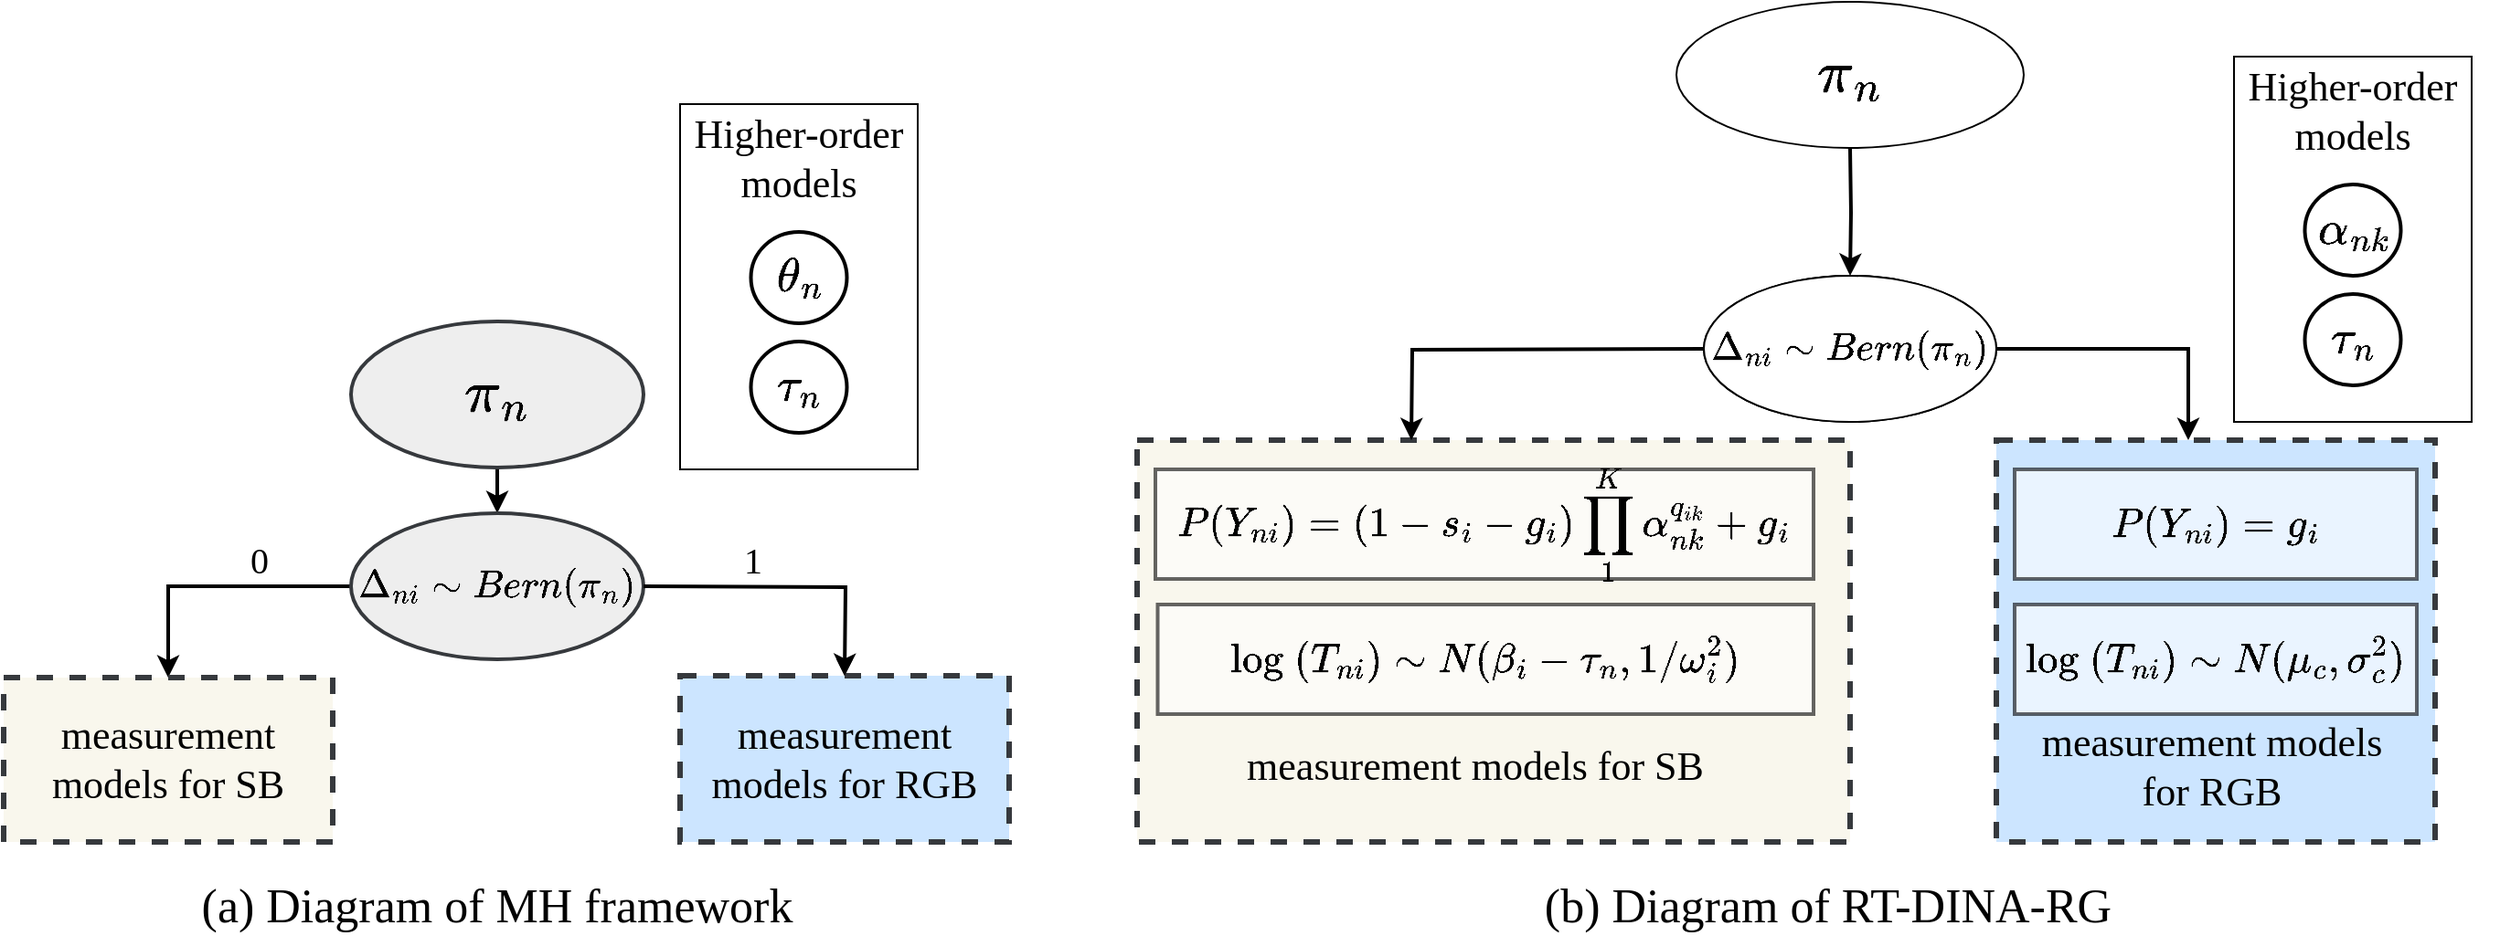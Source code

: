 <mxfile version="21.6.6" type="github" pages="2">
  <diagram name="框架" id="OGnDkvJL42xPrGmm1Utj">
    <mxGraphModel dx="2603" dy="1591" grid="1" gridSize="10" guides="1" tooltips="1" connect="1" arrows="1" fold="1" page="1" pageScale="1" pageWidth="1169" pageHeight="827" math="1" shadow="0">
      <root>
        <mxCell id="0" />
        <mxCell id="1" parent="0" />
        <mxCell id="4bTtFAIyzNLOjN1qWeBd-2" value="" style="edgeStyle=orthogonalEdgeStyle;rounded=0;orthogonalLoop=1;jettySize=auto;html=1;strokeWidth=2;" parent="1" source="4bTtFAIyzNLOjN1qWeBd-3" target="4bTtFAIyzNLOjN1qWeBd-6" edge="1">
          <mxGeometry relative="1" as="geometry" />
        </mxCell>
        <mxCell id="4bTtFAIyzNLOjN1qWeBd-3" value="$$\pi_n$$" style="ellipse;whiteSpace=wrap;html=1;fillColor=#eeeeee;strokeColor=#36393d;fontSize=28;strokeWidth=2;" parent="1" vertex="1">
          <mxGeometry x="80" y="155" width="160" height="80" as="geometry" />
        </mxCell>
        <mxCell id="4bTtFAIyzNLOjN1qWeBd-4" style="edgeStyle=orthogonalEdgeStyle;rounded=0;orthogonalLoop=1;jettySize=auto;html=1;strokeWidth=2;" parent="1" source="4bTtFAIyzNLOjN1qWeBd-6" target="4bTtFAIyzNLOjN1qWeBd-7" edge="1">
          <mxGeometry relative="1" as="geometry">
            <mxPoint x="-40" y="420" as="targetPoint" />
          </mxGeometry>
        </mxCell>
        <mxCell id="4bTtFAIyzNLOjN1qWeBd-5" style="edgeStyle=orthogonalEdgeStyle;rounded=0;orthogonalLoop=1;jettySize=auto;html=1;" parent="1" source="4bTtFAIyzNLOjN1qWeBd-6" target="4bTtFAIyzNLOjN1qWeBd-8" edge="1">
          <mxGeometry relative="1" as="geometry" />
        </mxCell>
        <mxCell id="4bTtFAIyzNLOjN1qWeBd-6" value="$$ \Delta_{ni} \sim&amp;nbsp; Bern(\pi_{n})$$" style="ellipse;whiteSpace=wrap;html=1;fillColor=#eeeeee;strokeColor=#36393d;fontSize=18;strokeWidth=2;" parent="1" vertex="1">
          <mxGeometry x="80" y="260" width="160" height="80" as="geometry" />
        </mxCell>
        <mxCell id="4bTtFAIyzNLOjN1qWeBd-7" value="&lt;font style=&quot;font-size: 22px;&quot;&gt;measurement models for SB&lt;/font&gt;" style="rounded=0;whiteSpace=wrap;html=1;dashed=1;strokeWidth=3;fillColor=#f9f7ed;strokeColor=#36393d;fontSize=12;fontFamily=Times New Roman;" parent="1" vertex="1">
          <mxGeometry x="-110" y="350" width="180" height="90" as="geometry" />
        </mxCell>
        <mxCell id="4bTtFAIyzNLOjN1qWeBd-8" value="&lt;font style=&quot;font-size: 22px;&quot; face=&quot;Times New Roman&quot;&gt;measurement models for RGB&lt;/font&gt;" style="rounded=0;whiteSpace=wrap;html=1;dashed=1;strokeWidth=3;fillColor=#cce5ff;strokeColor=#36393d;align=center;" parent="1" vertex="1">
          <mxGeometry x="260" y="349" width="180" height="91" as="geometry" />
        </mxCell>
        <mxCell id="4bTtFAIyzNLOjN1qWeBd-9" value="0" style="text;html=1;strokeColor=none;fillColor=none;align=center;verticalAlign=middle;whiteSpace=wrap;rounded=0;fontSize=20;fontFamily=Times New Roman;" parent="1" vertex="1">
          <mxGeometry y="270" width="60" height="30" as="geometry" />
        </mxCell>
        <mxCell id="4bTtFAIyzNLOjN1qWeBd-10" value="1" style="text;html=1;strokeColor=none;fillColor=none;align=center;verticalAlign=middle;whiteSpace=wrap;rounded=0;fontSize=20;fontFamily=Times New Roman;" parent="1" vertex="1">
          <mxGeometry x="270" y="270" width="60" height="30" as="geometry" />
        </mxCell>
        <mxCell id="4bTtFAIyzNLOjN1qWeBd-16" style="edgeStyle=orthogonalEdgeStyle;rounded=0;orthogonalLoop=1;jettySize=auto;html=1;strokeWidth=2;" parent="1" edge="1">
          <mxGeometry relative="1" as="geometry">
            <mxPoint x="240" y="300" as="sourcePoint" />
            <mxPoint x="350" y="349" as="targetPoint" />
          </mxGeometry>
        </mxCell>
        <mxCell id="4bTtFAIyzNLOjN1qWeBd-19" value="(a) Diagram of MH framework" style="text;html=1;strokeColor=none;fillColor=none;align=center;verticalAlign=middle;whiteSpace=wrap;rounded=0;fontSize=26;fontFamily=Times New Roman;" parent="1" vertex="1">
          <mxGeometry x="-55" y="460" width="430" height="30" as="geometry" />
        </mxCell>
        <mxCell id="WP_JJCIQm6tYKDnGJjak-1" value="" style="edgeStyle=orthogonalEdgeStyle;rounded=0;orthogonalLoop=1;jettySize=auto;html=1;strokeWidth=2;" edge="1" parent="1" target="WP_JJCIQm6tYKDnGJjak-4">
          <mxGeometry relative="1" as="geometry">
            <mxPoint x="900" y="60" as="sourcePoint" />
          </mxGeometry>
        </mxCell>
        <mxCell id="WP_JJCIQm6tYKDnGJjak-3" style="edgeStyle=orthogonalEdgeStyle;rounded=0;orthogonalLoop=1;jettySize=auto;html=1;strokeWidth=2;" edge="1" parent="1" source="WP_JJCIQm6tYKDnGJjak-4" target="WP_JJCIQm6tYKDnGJjak-9">
          <mxGeometry relative="1" as="geometry">
            <Array as="points">
              <mxPoint x="1085" y="170" />
            </Array>
          </mxGeometry>
        </mxCell>
        <mxCell id="WP_JJCIQm6tYKDnGJjak-4" value="$$ \Delta_{ni} \sim&amp;nbsp; Bern(\pi_{ni})$$" style="ellipse;whiteSpace=wrap;html=1;fontSize=15;" vertex="1" parent="1">
          <mxGeometry x="820" y="130" width="160" height="80" as="geometry" />
        </mxCell>
        <mxCell id="WP_JJCIQm6tYKDnGJjak-5" value="" style="rounded=0;whiteSpace=wrap;html=1;dashed=1;strokeWidth=3;fillColor=#f9f7ed;strokeColor=#36393d;" vertex="1" parent="1">
          <mxGeometry x="510" y="220" width="390" height="220" as="geometry" />
        </mxCell>
        <mxCell id="WP_JJCIQm6tYKDnGJjak-6" value="&lt;div style=&quot;border-color: var(--border-color); font-size: 22px;&quot;&gt;$$P(Y_{ni} ) = (1-s_i-g_i) \prod_1^K \alpha_{nk}^{q_{ik}} +g_i$$&lt;/div&gt;" style="rounded=0;whiteSpace=wrap;html=1;fontFamily=Times New Roman;fontSize=22;strokeWidth=2;opacity=60;" vertex="1" parent="1">
          <mxGeometry x="520" y="236" width="360" height="60" as="geometry" />
        </mxCell>
        <mxCell id="WP_JJCIQm6tYKDnGJjak-7" value="$$\text{log&lt;br style=&quot;font-size: 22px;&quot;&gt;}(T_{ni}) \sim N(\beta_i - \tau_n, 1/\omega_i^2)$$" style="rounded=0;whiteSpace=wrap;html=1;fontFamily=Times New Roman;fontSize=22;strokeWidth=2;opacity=60;" vertex="1" parent="1">
          <mxGeometry x="521.25" y="310" width="358.75" height="60" as="geometry" />
        </mxCell>
        <mxCell id="WP_JJCIQm6tYKDnGJjak-8" value="measurement models for SB" style="text;html=1;align=center;verticalAlign=middle;whiteSpace=wrap;rounded=0;fontSize=22;fontFamily=Times New Roman;" vertex="1" parent="1">
          <mxGeometry x="550" y="384" width="290" height="30" as="geometry" />
        </mxCell>
        <mxCell id="WP_JJCIQm6tYKDnGJjak-9" value="" style="rounded=0;whiteSpace=wrap;html=1;dashed=1;strokeWidth=3;fillColor=#cce5ff;strokeColor=#36393d;" vertex="1" parent="1">
          <mxGeometry x="980" y="220" width="240" height="220" as="geometry" />
        </mxCell>
        <mxCell id="WP_JJCIQm6tYKDnGJjak-10" value="$$P(Y_{ni} ) =g_i$$" style="rounded=0;whiteSpace=wrap;html=1;fontFamily=Times New Roman;fontSize=22;strokeWidth=2;opacity=60;" vertex="1" parent="1">
          <mxGeometry x="990" y="236" width="220" height="60" as="geometry" />
        </mxCell>
        <mxCell id="WP_JJCIQm6tYKDnGJjak-12" style="edgeStyle=orthogonalEdgeStyle;rounded=0;orthogonalLoop=1;jettySize=auto;html=1;strokeWidth=2;" edge="1" parent="1">
          <mxGeometry relative="1" as="geometry">
            <mxPoint x="660" y="220" as="targetPoint" />
            <mxPoint x="820" y="170" as="sourcePoint" />
          </mxGeometry>
        </mxCell>
        <mxCell id="WP_JJCIQm6tYKDnGJjak-17" value="$$\pi_n$$" style="ellipse;whiteSpace=wrap;html=1;fontSize=28;" vertex="1" parent="1">
          <mxGeometry x="805" y="-20" width="190" height="80" as="geometry" />
        </mxCell>
        <mxCell id="WP_JJCIQm6tYKDnGJjak-18" value="$$ \Delta_{ni} \sim&amp;nbsp; Bern(\pi_{n})$$" style="ellipse;whiteSpace=wrap;html=1;fontSize=18;" vertex="1" parent="1">
          <mxGeometry x="820" y="130" width="160" height="80" as="geometry" />
        </mxCell>
        <mxCell id="WP_JJCIQm6tYKDnGJjak-20" value="measurement models &lt;br style=&quot;font-size: 22px;&quot;&gt;for RGB" style="text;html=1;align=center;verticalAlign=middle;whiteSpace=wrap;rounded=0;fontSize=22;fontFamily=Times New Roman;" vertex="1" parent="1">
          <mxGeometry x="997.5" y="384" width="200" height="30" as="geometry" />
        </mxCell>
        <mxCell id="WP_JJCIQm6tYKDnGJjak-21" value="$$\text{log&lt;br style=&quot;font-size: 22px;&quot;&gt;&lt;br style=&quot;font-size: 22px;&quot;&gt;&lt;br style=&quot;font-size: 22px;&quot;&gt;}(T_{ni}) \sim N(\mu_c, \sigma_c^2)$$" style="rounded=0;whiteSpace=wrap;html=1;fontFamily=Times New Roman;fontSize=22;strokeWidth=2;opacity=60;" vertex="1" parent="1">
          <mxGeometry x="990" y="310" width="220" height="60" as="geometry" />
        </mxCell>
        <mxCell id="WP_JJCIQm6tYKDnGJjak-23" value="" style="rounded=0;whiteSpace=wrap;html=1;" vertex="1" parent="1">
          <mxGeometry x="1110" y="10" width="130" height="200" as="geometry" />
        </mxCell>
        <mxCell id="WP_JJCIQm6tYKDnGJjak-27" value="Higher-order models" style="text;html=1;strokeColor=none;fillColor=none;align=center;verticalAlign=middle;whiteSpace=wrap;rounded=0;fontFamily=Times New Roman;fontSize=22;" vertex="1" parent="1">
          <mxGeometry x="1111.25" y="20" width="127.5" height="40" as="geometry" />
        </mxCell>
        <mxCell id="WP_JJCIQm6tYKDnGJjak-34" value="$$\alpha_{nk}$$" style="ellipse;whiteSpace=wrap;html=1;fontSize=22;strokeWidth=2;" vertex="1" parent="1">
          <mxGeometry x="1148.75" y="80" width="52.5" height="50" as="geometry" />
        </mxCell>
        <mxCell id="WP_JJCIQm6tYKDnGJjak-35" value="$$\tau_n$$" style="ellipse;whiteSpace=wrap;html=1;fontSize=22;strokeWidth=2;" vertex="1" parent="1">
          <mxGeometry x="1148.75" y="140" width="52.5" height="50" as="geometry" />
        </mxCell>
        <mxCell id="WP_JJCIQm6tYKDnGJjak-36" value="(b) Diagram of RT-DINA-RG" style="text;html=1;strokeColor=none;fillColor=none;align=center;verticalAlign=middle;whiteSpace=wrap;rounded=0;fontSize=26;fontFamily=Times New Roman;" vertex="1" parent="1">
          <mxGeometry x="672.5" y="460" width="430" height="30" as="geometry" />
        </mxCell>
        <mxCell id="AoV7QKmaLYz_BvqedCYY-1" value="" style="rounded=0;whiteSpace=wrap;html=1;" vertex="1" parent="1">
          <mxGeometry x="260" y="36" width="130" height="200" as="geometry" />
        </mxCell>
        <mxCell id="AoV7QKmaLYz_BvqedCYY-2" value="Higher-order models" style="text;html=1;strokeColor=none;fillColor=none;align=center;verticalAlign=middle;whiteSpace=wrap;rounded=0;fontFamily=Times New Roman;fontSize=22;" vertex="1" parent="1">
          <mxGeometry x="261.25" y="46" width="127.5" height="40" as="geometry" />
        </mxCell>
        <mxCell id="AoV7QKmaLYz_BvqedCYY-3" value="$$\theta_{n}$$" style="ellipse;whiteSpace=wrap;html=1;fontSize=22;strokeWidth=2;" vertex="1" parent="1">
          <mxGeometry x="298.75" y="106" width="52.5" height="50" as="geometry" />
        </mxCell>
        <mxCell id="AoV7QKmaLYz_BvqedCYY-4" value="$$\tau_n$$" style="ellipse;whiteSpace=wrap;html=1;fontSize=22;strokeWidth=2;" vertex="1" parent="1">
          <mxGeometry x="298.75" y="166" width="52.5" height="50" as="geometry" />
        </mxCell>
      </root>
    </mxGraphModel>
  </diagram>
  <diagram id="lS-dwkagasM95WuxD9at" name="DINA+E">
    <mxGraphModel dx="2603" dy="764" grid="1" gridSize="10" guides="1" tooltips="1" connect="1" arrows="1" fold="1" page="1" pageScale="1" pageWidth="1169" pageHeight="827" math="1" shadow="0">
      <root>
        <mxCell id="0" />
        <mxCell id="1" parent="0" />
        <mxCell id="rM3TlN1IYJunp9uwzw3K-1" value="" style="edgeStyle=orthogonalEdgeStyle;rounded=0;orthogonalLoop=1;jettySize=auto;html=1;strokeWidth=2;" parent="1" target="rM3TlN1IYJunp9uwzw3K-5" edge="1">
          <mxGeometry relative="1" as="geometry">
            <mxPoint x="500" y="342" as="sourcePoint" />
          </mxGeometry>
        </mxCell>
        <mxCell id="rM3TlN1IYJunp9uwzw3K-3" style="edgeStyle=orthogonalEdgeStyle;rounded=0;orthogonalLoop=1;jettySize=auto;html=1;" parent="1" source="rM3TlN1IYJunp9uwzw3K-5" target="rM3TlN1IYJunp9uwzw3K-6" edge="1">
          <mxGeometry relative="1" as="geometry">
            <mxPoint x="300" y="572" as="targetPoint" />
          </mxGeometry>
        </mxCell>
        <mxCell id="rM3TlN1IYJunp9uwzw3K-4" style="edgeStyle=orthogonalEdgeStyle;rounded=0;orthogonalLoop=1;jettySize=auto;html=1;strokeWidth=2;" parent="1" source="rM3TlN1IYJunp9uwzw3K-5" target="rM3TlN1IYJunp9uwzw3K-10" edge="1">
          <mxGeometry relative="1" as="geometry">
            <Array as="points">
              <mxPoint x="685" y="452" />
            </Array>
          </mxGeometry>
        </mxCell>
        <mxCell id="rM3TlN1IYJunp9uwzw3K-5" value="$$ \Delta_{ni} \sim&amp;nbsp; Bern(\pi_{ni})$$" style="ellipse;whiteSpace=wrap;html=1;fontSize=15;" parent="1" vertex="1">
          <mxGeometry x="420" y="412" width="160" height="80" as="geometry" />
        </mxCell>
        <mxCell id="rM3TlN1IYJunp9uwzw3K-6" value="" style="rounded=0;whiteSpace=wrap;html=1;dashed=1;strokeWidth=3;fillColor=#f9f7ed;strokeColor=#36393d;" parent="1" vertex="1">
          <mxGeometry x="110" y="502" width="300" height="230" as="geometry" />
        </mxCell>
        <mxCell id="rM3TlN1IYJunp9uwzw3K-7" value="&lt;div style=&quot;border-color: var(--border-color); font-size: 18px;&quot;&gt;$$P(Y_{ni} ) = (1-s_i-g_i) \prod_1^K \alpha_{nk}^{q_{ik}} +g_i$$&lt;/div&gt;" style="rounded=0;whiteSpace=wrap;html=1;fontFamily=Times New Roman;fontSize=18;strokeWidth=2;opacity=60;" parent="1" vertex="1">
          <mxGeometry x="120" y="518" width="275" height="60" as="geometry" />
        </mxCell>
        <mxCell id="rM3TlN1IYJunp9uwzw3K-8" value="$$\text{log&lt;br style=&quot;border-color: var(--border-color);&quot;&gt;}(T_{ni}) \sim N(\beta_i - \tau_n, 1/\omega_i^2)$$" style="rounded=0;whiteSpace=wrap;html=1;fontFamily=Times New Roman;fontSize=18;strokeWidth=2;opacity=60;" parent="1" vertex="1">
          <mxGeometry x="121.25" y="592" width="272.5" height="60" as="geometry" />
        </mxCell>
        <mxCell id="rM3TlN1IYJunp9uwzw3K-9" value="measurement models for SB" style="text;html=1;align=center;verticalAlign=middle;whiteSpace=wrap;rounded=0;fontSize=22;fontFamily=Times New Roman;" parent="1" vertex="1">
          <mxGeometry x="157.5" y="670" width="200" height="30" as="geometry" />
        </mxCell>
        <mxCell id="rM3TlN1IYJunp9uwzw3K-10" value="" style="rounded=0;whiteSpace=wrap;html=1;dashed=1;strokeWidth=3;fillColor=#cce5ff;strokeColor=#36393d;" parent="1" vertex="1">
          <mxGeometry x="580" y="502" width="240" height="230" as="geometry" />
        </mxCell>
        <mxCell id="rM3TlN1IYJunp9uwzw3K-11" value="$$P(Y_{ni} ) =d_i$$" style="rounded=0;whiteSpace=wrap;html=1;fontFamily=Times New Roman;fontSize=17;strokeWidth=2;opacity=60;" parent="1" vertex="1">
          <mxGeometry x="602.5" y="518" width="187.5" height="60" as="geometry" />
        </mxCell>
        <mxCell id="rM3TlN1IYJunp9uwzw3K-14" style="edgeStyle=orthogonalEdgeStyle;rounded=0;orthogonalLoop=1;jettySize=auto;html=1;strokeWidth=2;" parent="1" edge="1">
          <mxGeometry relative="1" as="geometry">
            <mxPoint x="260" y="502" as="targetPoint" />
            <mxPoint x="420" y="452" as="sourcePoint" />
          </mxGeometry>
        </mxCell>
        <mxCell id="rM3TlN1IYJunp9uwzw3K-15" value="" style="rounded=0;whiteSpace=wrap;html=1;" parent="1" vertex="1">
          <mxGeometry x="710" y="262" width="216.25" height="220" as="geometry" />
        </mxCell>
        <mxCell id="rM3TlN1IYJunp9uwzw3K-16" style="edgeStyle=orthogonalEdgeStyle;rounded=0;orthogonalLoop=1;jettySize=auto;html=1;entryX=1;entryY=0.5;entryDx=0;entryDy=0;curved=1;strokeWidth=1;startArrow=classic;startFill=1;" parent="1" source="rM3TlN1IYJunp9uwzw3K-17" target="rM3TlN1IYJunp9uwzw3K-23" edge="1">
          <mxGeometry relative="1" as="geometry">
            <Array as="points">
              <mxPoint x="889.25" y="387" />
              <mxPoint x="889.25" y="447" />
            </Array>
          </mxGeometry>
        </mxCell>
        <mxCell id="rM3TlN1IYJunp9uwzw3K-17" value="$$\tau_n$$" style="ellipse;whiteSpace=wrap;html=1;fontSize=15;strokeWidth=2;" parent="1" vertex="1">
          <mxGeometry x="816.25" y="362" width="52.5" height="50" as="geometry" />
        </mxCell>
        <mxCell id="rM3TlN1IYJunp9uwzw3K-18" style="edgeStyle=orthogonalEdgeStyle;rounded=0;orthogonalLoop=1;jettySize=auto;html=1;entryX=1;entryY=0.5;entryDx=0;entryDy=0;curved=1;startArrow=classicThin;startFill=1;strokeWidth=1;" parent="1" source="rM3TlN1IYJunp9uwzw3K-21" target="rM3TlN1IYJunp9uwzw3K-17" edge="1">
          <mxGeometry relative="1" as="geometry">
            <Array as="points">
              <mxPoint x="889.25" y="327" />
              <mxPoint x="889.25" y="387" />
            </Array>
          </mxGeometry>
        </mxCell>
        <mxCell id="rM3TlN1IYJunp9uwzw3K-19" style="edgeStyle=orthogonalEdgeStyle;rounded=0;orthogonalLoop=1;jettySize=auto;html=1;entryX=1;entryY=0.5;entryDx=0;entryDy=0;curved=1;startArrow=classic;startFill=1;strokeWidth=1;" parent="1" source="rM3TlN1IYJunp9uwzw3K-21" target="rM3TlN1IYJunp9uwzw3K-23" edge="1">
          <mxGeometry relative="1" as="geometry">
            <Array as="points">
              <mxPoint x="911.25" y="327" />
              <mxPoint x="911.25" y="447" />
            </Array>
          </mxGeometry>
        </mxCell>
        <mxCell id="rM3TlN1IYJunp9uwzw3K-20" value="" style="edgeStyle=orthogonalEdgeStyle;rounded=0;orthogonalLoop=1;jettySize=auto;html=1;entryX=1;entryY=0.5;entryDx=0;entryDy=0;" parent="1" source="rM3TlN1IYJunp9uwzw3K-21" target="rM3TlN1IYJunp9uwzw3K-24" edge="1">
          <mxGeometry relative="1" as="geometry">
            <mxPoint x="786.25" y="327" as="targetPoint" />
          </mxGeometry>
        </mxCell>
        <mxCell id="rM3TlN1IYJunp9uwzw3K-21" value="$$\theta_n$$" style="ellipse;whiteSpace=wrap;html=1;fontSize=15;strokeWidth=2;" parent="1" vertex="1">
          <mxGeometry x="816.25" y="302" width="52.5" height="50" as="geometry" />
        </mxCell>
        <mxCell id="rM3TlN1IYJunp9uwzw3K-22" value="Higher-order models" style="text;html=1;align=center;verticalAlign=middle;whiteSpace=wrap;rounded=0;fontFamily=Times New Roman;fontSize=20;" parent="1" vertex="1">
          <mxGeometry x="736.25" y="262" width="181.25" height="40" as="geometry" />
        </mxCell>
        <mxCell id="rM3TlN1IYJunp9uwzw3K-23" value="$$\upsilon_n$$" style="ellipse;whiteSpace=wrap;html=1;fontSize=15;strokeWidth=2;" parent="1" vertex="1">
          <mxGeometry x="816.25" y="422" width="52.5" height="50" as="geometry" />
        </mxCell>
        <mxCell id="rM3TlN1IYJunp9uwzw3K-24" value="$$\alpha_{nk}$$" style="ellipse;whiteSpace=wrap;html=1;fontSize=15;strokeWidth=2;" parent="1" vertex="1">
          <mxGeometry x="736.25" y="302" width="52.5" height="50" as="geometry" />
        </mxCell>
        <mxCell id="STB15cC-7emokYP_P-Dr-27" value="$$logit(\pi_{ni}) = \upsilon_n - \zeta_i$$" style="ellipse;whiteSpace=wrap;html=1;fontSize=18;" parent="1" vertex="1">
          <mxGeometry x="405" y="262" width="190" height="80" as="geometry" />
        </mxCell>
        <mxCell id="STB15cC-7emokYP_P-Dr-28" value="$$ \Delta_{ni} \sim&amp;nbsp; Bern(\pi_{ni})$$" style="ellipse;whiteSpace=wrap;html=1;fontSize=18;" parent="1" vertex="1">
          <mxGeometry x="420" y="412" width="160" height="80" as="geometry" />
        </mxCell>
        <mxCell id="STB15cC-7emokYP_P-Dr-37" value="measurement models &lt;br style=&quot;font-size: 22px;&quot;&gt;for RGB" style="text;html=1;align=center;verticalAlign=middle;whiteSpace=wrap;rounded=0;fontSize=22;fontFamily=Times New Roman;" parent="1" vertex="1">
          <mxGeometry x="597.5" y="668" width="200" height="30" as="geometry" />
        </mxCell>
        <mxCell id="STB15cC-7emokYP_P-Dr-40" value="$$\text{log&lt;br style=&quot;border-color: var(--border-color);&quot;&gt;&lt;br style=&quot;border-color: var(--border-color);&quot;&gt;&lt;br style=&quot;border-color: var(--border-color);&quot;&gt;}(T_{ni}) \sim N(\mu_c, \sigma_c^2)$$" style="rounded=0;whiteSpace=wrap;html=1;fontFamily=Times New Roman;fontSize=18;strokeWidth=2;opacity=60;" parent="1" vertex="1">
          <mxGeometry x="603.75" y="592" width="185" height="60" as="geometry" />
        </mxCell>
        <mxCell id="rLwMXcEuYqJB-eRIKyxM-2" value="(b) Diagram of DINA+E model" style="text;html=1;strokeColor=none;fillColor=none;align=center;verticalAlign=middle;whiteSpace=wrap;rounded=0;fontSize=26;fontFamily=Times New Roman;" parent="1" vertex="1">
          <mxGeometry x="295" y="762" width="430" height="30" as="geometry" />
        </mxCell>
        <mxCell id="FrArvJpslSiAzsVzANVW-1" value="" style="rounded=0;whiteSpace=wrap;html=1;" vertex="1" parent="1">
          <mxGeometry x="-165" y="318" width="155" height="260" as="geometry" />
        </mxCell>
        <mxCell id="FrArvJpslSiAzsVzANVW-2" value="" style="edgeStyle=orthogonalEdgeStyle;rounded=0;orthogonalLoop=1;jettySize=auto;html=1;strokeWidth=2;" edge="1" parent="1" source="FrArvJpslSiAzsVzANVW-3" target="FrArvJpslSiAzsVzANVW-6">
          <mxGeometry relative="1" as="geometry" />
        </mxCell>
        <mxCell id="FrArvJpslSiAzsVzANVW-3" value="$$logit(\pi_{ni}) = \upsilon_n - \zeta_i$$" style="ellipse;whiteSpace=wrap;html=1;fillColor=#eeeeee;strokeColor=#36393d;fontSize=18;strokeWidth=2;" vertex="1" parent="1">
          <mxGeometry x="-420" y="443" width="199" height="80" as="geometry" />
        </mxCell>
        <mxCell id="FrArvJpslSiAzsVzANVW-4" style="edgeStyle=orthogonalEdgeStyle;rounded=0;orthogonalLoop=1;jettySize=auto;html=1;strokeWidth=2;" edge="1" parent="1" source="FrArvJpslSiAzsVzANVW-6" target="FrArvJpslSiAzsVzANVW-7">
          <mxGeometry relative="1" as="geometry">
            <mxPoint x="-520" y="708" as="targetPoint" />
          </mxGeometry>
        </mxCell>
        <mxCell id="FrArvJpslSiAzsVzANVW-5" style="edgeStyle=orthogonalEdgeStyle;rounded=0;orthogonalLoop=1;jettySize=auto;html=1;" edge="1" parent="1" source="FrArvJpslSiAzsVzANVW-6" target="FrArvJpslSiAzsVzANVW-8">
          <mxGeometry relative="1" as="geometry" />
        </mxCell>
        <mxCell id="FrArvJpslSiAzsVzANVW-6" value="$$ \Delta_{ni} \sim&amp;nbsp; Bern(\pi_{ni})$$" style="ellipse;whiteSpace=wrap;html=1;fillColor=#eeeeee;strokeColor=#36393d;fontSize=18;strokeWidth=2;" vertex="1" parent="1">
          <mxGeometry x="-400" y="548" width="160" height="80" as="geometry" />
        </mxCell>
        <mxCell id="FrArvJpslSiAzsVzANVW-7" value="&lt;font style=&quot;font-size: 22px;&quot;&gt;measurement models for SB&lt;/font&gt;" style="rounded=0;whiteSpace=wrap;html=1;dashed=1;strokeWidth=3;fillColor=#f9f7ed;strokeColor=#36393d;fontSize=12;fontFamily=Times New Roman;" vertex="1" parent="1">
          <mxGeometry x="-590" y="638" width="180" height="90" as="geometry" />
        </mxCell>
        <mxCell id="FrArvJpslSiAzsVzANVW-8" value="&lt;font style=&quot;font-size: 22px;&quot; face=&quot;Times New Roman&quot;&gt;measurement models for RGB&lt;/font&gt;" style="rounded=0;whiteSpace=wrap;html=1;dashed=1;strokeWidth=3;fillColor=#cce5ff;strokeColor=#36393d;align=center;" vertex="1" parent="1">
          <mxGeometry x="-220" y="637" width="180" height="91" as="geometry" />
        </mxCell>
        <mxCell id="FrArvJpslSiAzsVzANVW-9" value="0" style="text;html=1;strokeColor=none;fillColor=none;align=center;verticalAlign=middle;whiteSpace=wrap;rounded=0;fontSize=20;fontFamily=Times New Roman;" vertex="1" parent="1">
          <mxGeometry x="-480" y="558" width="60" height="30" as="geometry" />
        </mxCell>
        <mxCell id="FrArvJpslSiAzsVzANVW-10" value="1" style="text;html=1;strokeColor=none;fillColor=none;align=center;verticalAlign=middle;whiteSpace=wrap;rounded=0;fontSize=20;fontFamily=Times New Roman;" vertex="1" parent="1">
          <mxGeometry x="-210" y="558" width="60" height="30" as="geometry" />
        </mxCell>
        <mxCell id="FrArvJpslSiAzsVzANVW-11" style="edgeStyle=orthogonalEdgeStyle;rounded=0;orthogonalLoop=1;jettySize=auto;html=1;entryX=1;entryY=0.5;entryDx=0;entryDy=0;curved=1;strokeWidth=1;startArrow=classic;startFill=1;" edge="1" parent="1" source="FrArvJpslSiAzsVzANVW-12" target="FrArvJpslSiAzsVzANVW-18">
          <mxGeometry relative="1" as="geometry">
            <Array as="points">
              <mxPoint x="-57" y="473" />
              <mxPoint x="-57" y="533" />
            </Array>
          </mxGeometry>
        </mxCell>
        <mxCell id="FrArvJpslSiAzsVzANVW-12" value="$$\tau_n$$" style="ellipse;whiteSpace=wrap;html=1;fontSize=19;strokeWidth=2;" vertex="1" parent="1">
          <mxGeometry x="-130" y="448" width="52.5" height="50" as="geometry" />
        </mxCell>
        <mxCell id="FrArvJpslSiAzsVzANVW-13" style="edgeStyle=orthogonalEdgeStyle;rounded=0;orthogonalLoop=1;jettySize=auto;html=1;entryX=1;entryY=0.5;entryDx=0;entryDy=0;curved=1;startArrow=classicThin;startFill=1;strokeWidth=1;" edge="1" parent="1" source="FrArvJpslSiAzsVzANVW-15" target="FrArvJpslSiAzsVzANVW-12">
          <mxGeometry relative="1" as="geometry">
            <Array as="points">
              <mxPoint x="-57" y="413" />
              <mxPoint x="-57" y="473" />
            </Array>
          </mxGeometry>
        </mxCell>
        <mxCell id="FrArvJpslSiAzsVzANVW-14" style="edgeStyle=orthogonalEdgeStyle;rounded=0;orthogonalLoop=1;jettySize=auto;html=1;entryX=1;entryY=0.5;entryDx=0;entryDy=0;curved=1;startArrow=classic;startFill=1;strokeWidth=1;" edge="1" parent="1" source="FrArvJpslSiAzsVzANVW-15" target="FrArvJpslSiAzsVzANVW-18">
          <mxGeometry relative="1" as="geometry">
            <Array as="points">
              <mxPoint x="-35" y="413" />
              <mxPoint x="-35" y="533" />
            </Array>
          </mxGeometry>
        </mxCell>
        <mxCell id="FrArvJpslSiAzsVzANVW-15" value="$$\theta_n$$" style="ellipse;whiteSpace=wrap;html=1;fontSize=19;strokeWidth=2;" vertex="1" parent="1">
          <mxGeometry x="-130" y="388" width="52.5" height="50" as="geometry" />
        </mxCell>
        <mxCell id="FrArvJpslSiAzsVzANVW-16" style="edgeStyle=orthogonalEdgeStyle;rounded=0;orthogonalLoop=1;jettySize=auto;html=1;strokeWidth=2;" edge="1" parent="1">
          <mxGeometry relative="1" as="geometry">
            <mxPoint x="-240" y="588" as="sourcePoint" />
            <mxPoint x="-130" y="637" as="targetPoint" />
          </mxGeometry>
        </mxCell>
        <mxCell id="FrArvJpslSiAzsVzANVW-17" value="Higher-order models" style="text;html=1;strokeColor=none;fillColor=none;align=center;verticalAlign=middle;whiteSpace=wrap;rounded=0;fontFamily=Times New Roman;fontSize=20;" vertex="1" parent="1">
          <mxGeometry x="-142.5" y="328" width="112.5" height="40" as="geometry" />
        </mxCell>
        <mxCell id="FrArvJpslSiAzsVzANVW-18" value="$$\upsilon_n$$" style="ellipse;whiteSpace=wrap;html=1;fontSize=19;strokeWidth=2;" vertex="1" parent="1">
          <mxGeometry x="-130" y="508" width="52.5" height="50" as="geometry" />
        </mxCell>
        <mxCell id="FrArvJpslSiAzsVzANVW-19" value="(a) Diagram of SA+E framework" style="text;html=1;strokeColor=none;fillColor=none;align=center;verticalAlign=middle;whiteSpace=wrap;rounded=0;fontSize=26;fontFamily=Times New Roman;" vertex="1" parent="1">
          <mxGeometry x="-530" y="748" width="430" height="30" as="geometry" />
        </mxCell>
      </root>
    </mxGraphModel>
  </diagram>
</mxfile>
